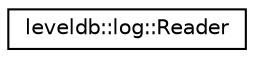 digraph "Graphical Class Hierarchy"
{
  edge [fontname="Helvetica",fontsize="10",labelfontname="Helvetica",labelfontsize="10"];
  node [fontname="Helvetica",fontsize="10",shape=record];
  rankdir="LR";
  Node1 [label="leveldb::log::Reader",height=0.2,width=0.4,color="black", fillcolor="white", style="filled",URL="$classleveldb_1_1log_1_1_reader.html"];
}
